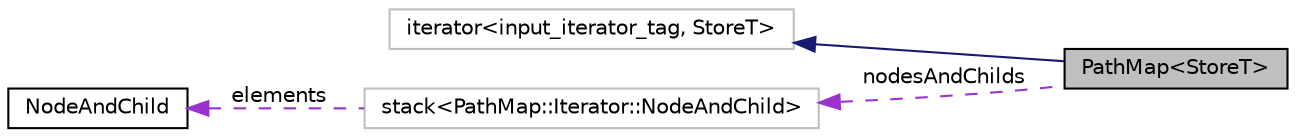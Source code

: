 digraph "PathMap&lt;StoreT&gt;::Iterator"
{
  edge [fontname="Helvetica",fontsize="10",labelfontname="Helvetica",labelfontsize="10"];
  node [fontname="Helvetica",fontsize="10",shape=record];
  rankdir="LR";
  Node2 [label="iterator\<input_iterator_tag, StoreT\>",height=0.2,width=0.4,color="grey75", fillcolor="white", style="filled"];
  Node3 [label="stack\<PathMap::Iterator::NodeAndChild\>",height=0.2,width=0.4,color="grey75", fillcolor="white", style="filled"];
  Node1 [label="PathMap\<StoreT\>",height=0.2,width=0.4,color="black", fillcolor="grey75", style="filled", fontcolor="black"];
  Node2 -> Node1 [dir="back",color="midnightblue",fontsize="10",style="solid",fontname="Helvetica"];
  Node3 -> Node1 [dir="back",color="darkorchid3",fontsize="10",style="dashed",label=" nodesAndChilds" ,fontname="Helvetica"];
  Node4 -> Node3 [dir="back",color="darkorchid3",fontsize="10",style="dashed",label=" elements" ,fontname="Helvetica"];
  Node4 [label="NodeAndChild",height=0.2,width=0.4,color="black", fillcolor="white", style="filled",URL="$structaworx_1_1lib_1_1containers_1_1PathMap_1_1Iterator_1_1NodeAndChild.html"];
}

